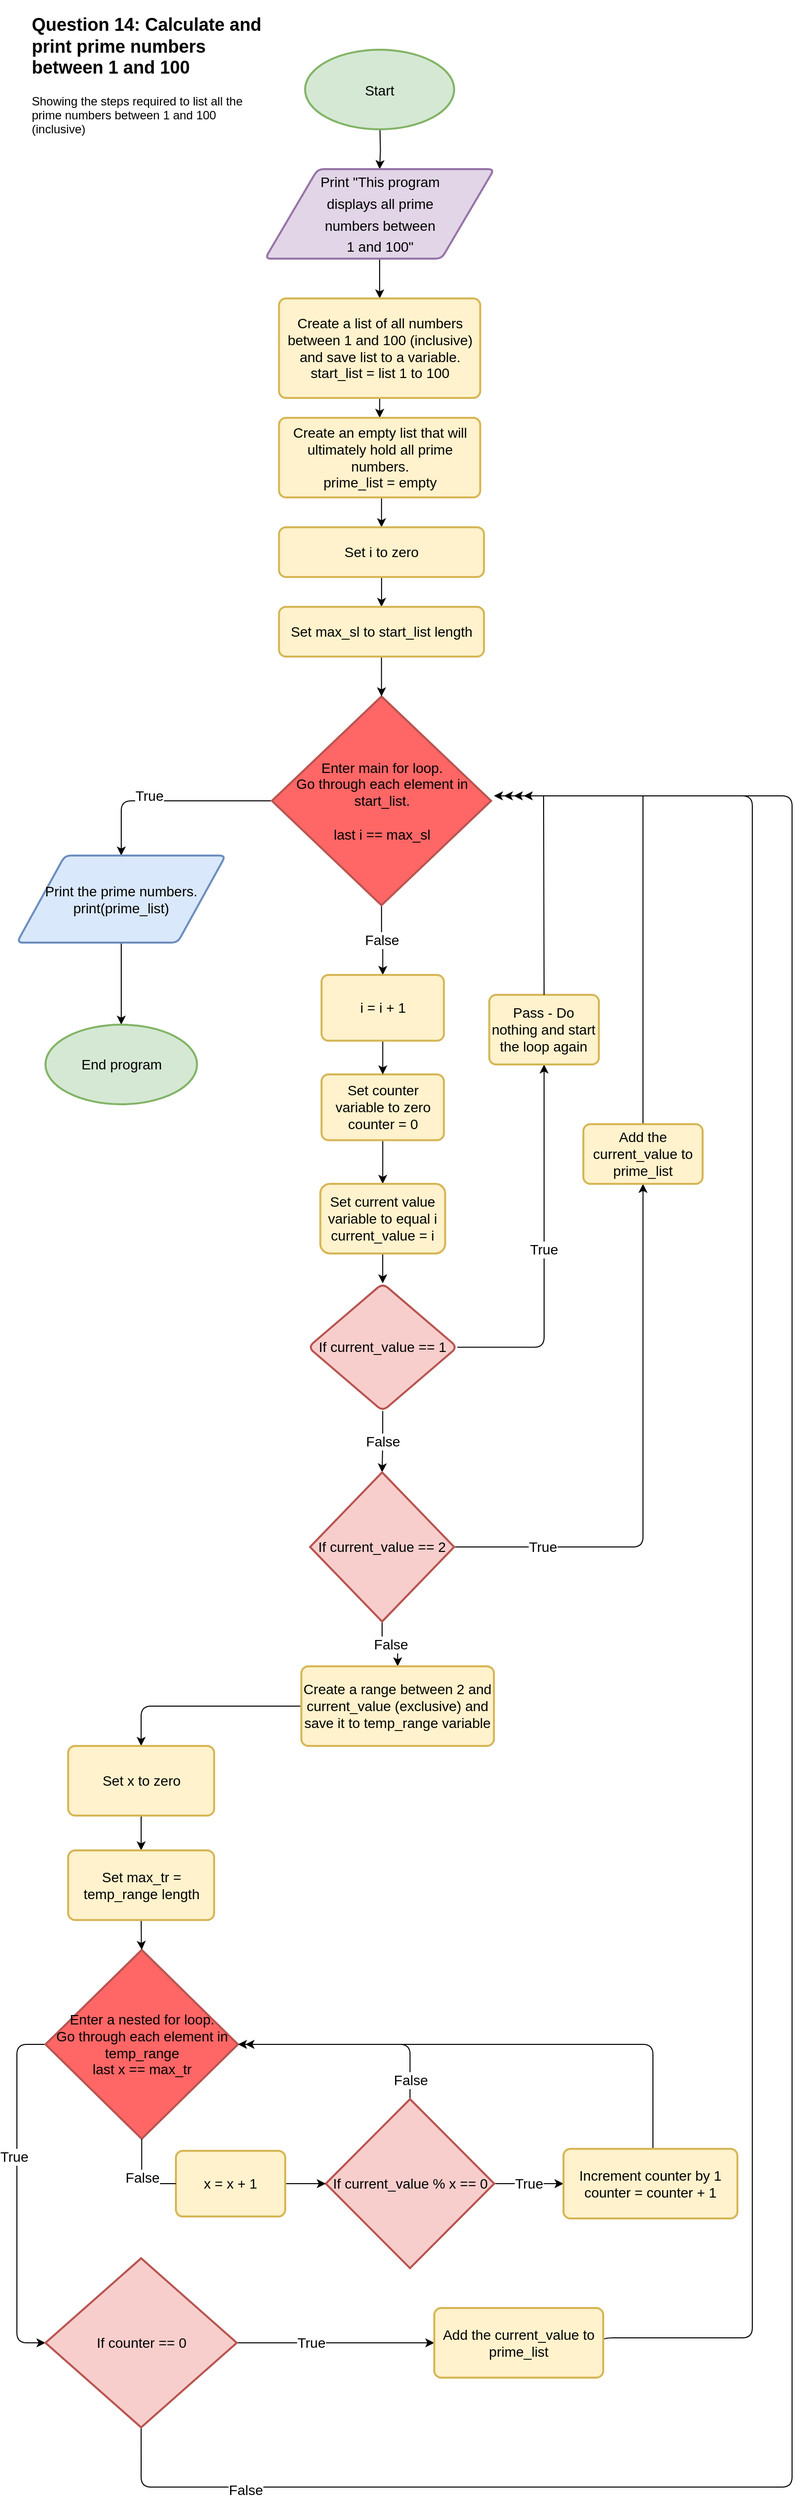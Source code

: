 <mxfile version="20.0.3" type="github">
  <diagram id="cr96HQD-X67FwX9_faqK" name="Page-1">
    <mxGraphModel dx="2249" dy="3061" grid="1" gridSize="10" guides="1" tooltips="1" connect="1" arrows="1" fold="1" page="1" pageScale="1" pageWidth="827" pageHeight="1169" math="0" shadow="0">
      <root>
        <mxCell id="0" />
        <mxCell id="1" parent="0" />
        <mxCell id="oZvMtO7uvH1Gn_wGLXPw-6" value="" style="edgeStyle=orthogonalEdgeStyle;rounded=0;orthogonalLoop=1;jettySize=auto;html=1;fontSize=18;" parent="1" target="oZvMtO7uvH1Gn_wGLXPw-5" edge="1">
          <mxGeometry relative="1" as="geometry">
            <mxPoint x="375.31" y="-1040" as="sourcePoint" />
          </mxGeometry>
        </mxCell>
        <mxCell id="oZvMtO7uvH1Gn_wGLXPw-4" value="&lt;font style=&quot;font-size: 14px;&quot;&gt;Start&lt;/font&gt;" style="strokeWidth=2;html=1;shape=mxgraph.flowchart.start_2;whiteSpace=wrap;fontSize=18;fillColor=#d5e8d4;strokeColor=#82b366;" parent="1" vertex="1">
          <mxGeometry x="300" y="-1120" width="150" height="80" as="geometry" />
        </mxCell>
        <mxCell id="oZvMtO7uvH1Gn_wGLXPw-8" value="" style="edgeStyle=orthogonalEdgeStyle;rounded=0;orthogonalLoop=1;jettySize=auto;html=1;fontSize=14;" parent="1" source="oZvMtO7uvH1Gn_wGLXPw-5" target="oZvMtO7uvH1Gn_wGLXPw-7" edge="1">
          <mxGeometry relative="1" as="geometry" />
        </mxCell>
        <mxCell id="oZvMtO7uvH1Gn_wGLXPw-5" value="&lt;font style=&quot;font-size: 14px;&quot;&gt;Print &quot;This program &lt;br&gt;displays all prime &lt;br&gt;numbers between &lt;br&gt;1 and 100&quot;&lt;/font&gt;" style="shape=parallelogram;html=1;strokeWidth=2;perimeter=parallelogramPerimeter;rounded=1;arcSize=12;size=0.23;fontSize=18;fillColor=#e1d5e7;strokeColor=#9673a6;whiteSpace=wrap;" parent="1" vertex="1">
          <mxGeometry x="259.69" y="-1000" width="230.62" height="90" as="geometry" />
        </mxCell>
        <mxCell id="AsxfZAvoIZYpjWtTQjuQ-2" value="" style="edgeStyle=orthogonalEdgeStyle;rounded=0;orthogonalLoop=1;jettySize=auto;html=1;fontSize=14;" parent="1" source="oZvMtO7uvH1Gn_wGLXPw-7" target="AsxfZAvoIZYpjWtTQjuQ-1" edge="1">
          <mxGeometry relative="1" as="geometry" />
        </mxCell>
        <mxCell id="oZvMtO7uvH1Gn_wGLXPw-7" value="Create a list of all numbers between 1 and 100 (inclusive) and save list to a variable.&lt;br&gt;start_list = list 1 to 100" style="rounded=1;whiteSpace=wrap;html=1;absoluteArcSize=1;arcSize=14;strokeWidth=2;fontSize=14;fillColor=#fff2cc;strokeColor=#d6b656;" parent="1" vertex="1">
          <mxGeometry x="273.75" y="-870" width="202.5" height="100" as="geometry" />
        </mxCell>
        <mxCell id="VCz1gYaKr0MUIYYBnGbR-18" style="edgeStyle=orthogonalEdgeStyle;rounded=0;orthogonalLoop=1;jettySize=auto;html=1;exitX=0.5;exitY=1;exitDx=0;exitDy=0;entryX=0.5;entryY=0;entryDx=0;entryDy=0;" edge="1" parent="1" source="AsxfZAvoIZYpjWtTQjuQ-1" target="VCz1gYaKr0MUIYYBnGbR-11">
          <mxGeometry relative="1" as="geometry">
            <mxPoint x="375" y="-640" as="targetPoint" />
          </mxGeometry>
        </mxCell>
        <mxCell id="AsxfZAvoIZYpjWtTQjuQ-1" value="Create an empty list that will ultimately hold all prime numbers.&lt;br&gt;prime_list = empty" style="rounded=1;whiteSpace=wrap;html=1;absoluteArcSize=1;arcSize=14;strokeWidth=2;fontSize=14;fillColor=#fff2cc;strokeColor=#d6b656;" parent="1" vertex="1">
          <mxGeometry x="273.75" y="-750" width="202.5" height="80" as="geometry" />
        </mxCell>
        <mxCell id="AsxfZAvoIZYpjWtTQjuQ-21" value="True" style="edgeStyle=orthogonalEdgeStyle;rounded=1;orthogonalLoop=1;jettySize=auto;html=1;fontSize=14;jumpStyle=arc;" parent="1" source="AsxfZAvoIZYpjWtTQjuQ-3" target="AsxfZAvoIZYpjWtTQjuQ-19" edge="1">
          <mxGeometry x="0.199" y="-5" relative="1" as="geometry">
            <Array as="points">
              <mxPoint x="115" y="-365" />
            </Array>
            <mxPoint as="offset" />
          </mxGeometry>
        </mxCell>
        <mxCell id="VCz1gYaKr0MUIYYBnGbR-24" value="&lt;font style=&quot;font-size: 14px;&quot;&gt;False&lt;/font&gt;" style="edgeStyle=orthogonalEdgeStyle;rounded=0;orthogonalLoop=1;jettySize=auto;html=1;" edge="1" parent="1" source="AsxfZAvoIZYpjWtTQjuQ-3" target="VCz1gYaKr0MUIYYBnGbR-23">
          <mxGeometry relative="1" as="geometry" />
        </mxCell>
        <mxCell id="AsxfZAvoIZYpjWtTQjuQ-3" value="Enter main for loop. &lt;br&gt;Go through each element in start_list.&lt;br&gt;&lt;br&gt;last i == max_sl" style="strokeWidth=2;html=1;shape=mxgraph.flowchart.decision;whiteSpace=wrap;fontSize=14;fillColor=#FF6666;strokeColor=#b85450;" parent="1" vertex="1">
          <mxGeometry x="266.56" y="-470" width="220.63" height="210" as="geometry" />
        </mxCell>
        <mxCell id="AsxfZAvoIZYpjWtTQjuQ-11" value="" style="edgeStyle=orthogonalEdgeStyle;rounded=0;orthogonalLoop=1;jettySize=auto;html=1;fontSize=14;" parent="1" source="AsxfZAvoIZYpjWtTQjuQ-8" target="AsxfZAvoIZYpjWtTQjuQ-10" edge="1">
          <mxGeometry relative="1" as="geometry" />
        </mxCell>
        <mxCell id="AsxfZAvoIZYpjWtTQjuQ-8" value="Set counter variable to zero&lt;br&gt;counter = 0" style="rounded=1;whiteSpace=wrap;html=1;absoluteArcSize=1;arcSize=14;strokeWidth=2;fontSize=14;fillColor=#fff2cc;strokeColor=#d6b656;" parent="1" vertex="1">
          <mxGeometry x="316.56" y="-90" width="123.12" height="66.1" as="geometry" />
        </mxCell>
        <mxCell id="AsxfZAvoIZYpjWtTQjuQ-13" value="" style="edgeStyle=orthogonalEdgeStyle;rounded=0;orthogonalLoop=1;jettySize=auto;html=1;fontSize=14;" parent="1" source="AsxfZAvoIZYpjWtTQjuQ-10" target="AsxfZAvoIZYpjWtTQjuQ-12" edge="1">
          <mxGeometry relative="1" as="geometry" />
        </mxCell>
        <mxCell id="AsxfZAvoIZYpjWtTQjuQ-10" value="Set current value variable to equal i&lt;br&gt;current_value = i" style="rounded=1;whiteSpace=wrap;html=1;fontSize=14;fillColor=#fff2cc;strokeColor=#d6b656;arcSize=14;strokeWidth=2;" parent="1" vertex="1">
          <mxGeometry x="315.31" y="20" width="125.62" height="70" as="geometry" />
        </mxCell>
        <mxCell id="AsxfZAvoIZYpjWtTQjuQ-24" value="False" style="edgeStyle=orthogonalEdgeStyle;rounded=0;orthogonalLoop=1;jettySize=auto;html=1;fontSize=14;" parent="1" source="AsxfZAvoIZYpjWtTQjuQ-12" target="AsxfZAvoIZYpjWtTQjuQ-22" edge="1">
          <mxGeometry relative="1" as="geometry" />
        </mxCell>
        <mxCell id="AsxfZAvoIZYpjWtTQjuQ-30" value="True" style="edgeStyle=orthogonalEdgeStyle;rounded=1;orthogonalLoop=1;jettySize=auto;html=1;exitX=1;exitY=0.5;exitDx=0;exitDy=0;entryX=0.5;entryY=1;entryDx=0;entryDy=0;fontSize=14;" parent="1" source="AsxfZAvoIZYpjWtTQjuQ-12" target="AsxfZAvoIZYpjWtTQjuQ-16" edge="1">
          <mxGeometry relative="1" as="geometry" />
        </mxCell>
        <mxCell id="AsxfZAvoIZYpjWtTQjuQ-12" value="If current_value == 1" style="rhombus;whiteSpace=wrap;html=1;fontSize=14;fillColor=#f8cecc;strokeColor=#b85450;rounded=1;arcSize=14;strokeWidth=2;" parent="1" vertex="1">
          <mxGeometry x="303.12" y="120" width="150" height="128.44" as="geometry" />
        </mxCell>
        <mxCell id="AsxfZAvoIZYpjWtTQjuQ-16" value="Pass - Do nothing and start the loop again" style="rounded=1;whiteSpace=wrap;html=1;absoluteArcSize=1;arcSize=14;strokeWidth=2;fontSize=14;fillColor=#fff2cc;strokeColor=#d6b656;" parent="1" vertex="1">
          <mxGeometry x="485.31" y="-170" width="110.31" height="70" as="geometry" />
        </mxCell>
        <mxCell id="AsxfZAvoIZYpjWtTQjuQ-18" value="" style="endArrow=classic;html=1;rounded=0;fontSize=14;exitX=0.5;exitY=0;exitDx=0;exitDy=0;" parent="1" source="AsxfZAvoIZYpjWtTQjuQ-16" edge="1">
          <mxGeometry width="50" height="50" relative="1" as="geometry">
            <mxPoint x="560" y="-210" as="sourcePoint" />
            <mxPoint x="510" y="-370" as="targetPoint" />
            <Array as="points">
              <mxPoint x="540" y="-360" />
              <mxPoint x="540" y="-370" />
            </Array>
          </mxGeometry>
        </mxCell>
        <mxCell id="AsxfZAvoIZYpjWtTQjuQ-36" style="edgeStyle=orthogonalEdgeStyle;rounded=0;orthogonalLoop=1;jettySize=auto;html=1;exitX=0.5;exitY=1;exitDx=0;exitDy=0;fontSize=14;entryX=0.5;entryY=0;entryDx=0;entryDy=0;entryPerimeter=0;" parent="1" source="AsxfZAvoIZYpjWtTQjuQ-19" target="AsxfZAvoIZYpjWtTQjuQ-38" edge="1">
          <mxGeometry relative="1" as="geometry">
            <mxPoint x="95" y="-250" as="targetPoint" />
          </mxGeometry>
        </mxCell>
        <mxCell id="AsxfZAvoIZYpjWtTQjuQ-19" value="Print the prime numbers.&lt;br&gt;print(prime_list)" style="shape=parallelogram;html=1;strokeWidth=2;perimeter=parallelogramPerimeter;whiteSpace=wrap;rounded=1;arcSize=12;size=0.23;fontSize=14;fillColor=#dae8fc;strokeColor=#6c8ebf;" parent="1" vertex="1">
          <mxGeometry x="10" y="-310" width="210" height="87.5" as="geometry" />
        </mxCell>
        <mxCell id="AsxfZAvoIZYpjWtTQjuQ-33" style="edgeStyle=orthogonalEdgeStyle;rounded=1;orthogonalLoop=1;jettySize=auto;html=1;entryX=0.5;entryY=1;entryDx=0;entryDy=0;fontSize=14;" parent="1" source="AsxfZAvoIZYpjWtTQjuQ-22" target="AsxfZAvoIZYpjWtTQjuQ-32" edge="1">
          <mxGeometry relative="1" as="geometry" />
        </mxCell>
        <mxCell id="AsxfZAvoIZYpjWtTQjuQ-34" value="True" style="edgeLabel;html=1;align=center;verticalAlign=middle;resizable=0;points=[];fontSize=14;" parent="AsxfZAvoIZYpjWtTQjuQ-33" vertex="1" connectable="0">
          <mxGeometry x="-0.68" relative="1" as="geometry">
            <mxPoint as="offset" />
          </mxGeometry>
        </mxCell>
        <mxCell id="AsxfZAvoIZYpjWtTQjuQ-43" value="False" style="edgeStyle=orthogonalEdgeStyle;rounded=0;orthogonalLoop=1;jettySize=auto;html=1;entryX=0.5;entryY=0;entryDx=0;entryDy=0;fontSize=14;" parent="1" source="AsxfZAvoIZYpjWtTQjuQ-22" target="AsxfZAvoIZYpjWtTQjuQ-41" edge="1">
          <mxGeometry relative="1" as="geometry" />
        </mxCell>
        <mxCell id="AsxfZAvoIZYpjWtTQjuQ-22" value="If current_value == 2" style="strokeWidth=2;html=1;shape=mxgraph.flowchart.decision;whiteSpace=wrap;fontSize=14;fillColor=#f8cecc;strokeColor=#b85450;" parent="1" vertex="1">
          <mxGeometry x="304.99" y="310" width="145.01" height="150" as="geometry" />
        </mxCell>
        <mxCell id="AsxfZAvoIZYpjWtTQjuQ-35" style="edgeStyle=orthogonalEdgeStyle;rounded=0;orthogonalLoop=1;jettySize=auto;html=1;exitX=0.5;exitY=0;exitDx=0;exitDy=0;fontSize=14;" parent="1" source="AsxfZAvoIZYpjWtTQjuQ-32" edge="1">
          <mxGeometry relative="1" as="geometry">
            <mxPoint x="520" y="-370" as="targetPoint" />
            <Array as="points">
              <mxPoint x="640" y="-370" />
            </Array>
          </mxGeometry>
        </mxCell>
        <mxCell id="AsxfZAvoIZYpjWtTQjuQ-32" value="Add the current_value to prime_list" style="rounded=1;whiteSpace=wrap;html=1;absoluteArcSize=1;arcSize=14;strokeWidth=2;fontSize=14;fillColor=#fff2cc;strokeColor=#d6b656;" parent="1" vertex="1">
          <mxGeometry x="580" y="-40" width="120" height="60" as="geometry" />
        </mxCell>
        <mxCell id="AsxfZAvoIZYpjWtTQjuQ-38" value="End program" style="strokeWidth=2;html=1;shape=mxgraph.flowchart.start_2;whiteSpace=wrap;fontSize=14;fillColor=#d5e8d4;strokeColor=#82b366;" parent="1" vertex="1">
          <mxGeometry x="38.75" y="-140" width="152.5" height="80" as="geometry" />
        </mxCell>
        <mxCell id="VCz1gYaKr0MUIYYBnGbR-42" style="edgeStyle=orthogonalEdgeStyle;rounded=1;jumpStyle=arc;orthogonalLoop=1;jettySize=auto;html=1;fontSize=14;entryX=0;entryY=0.5;entryDx=0;entryDy=0;entryPerimeter=0;" edge="1" parent="1" source="AsxfZAvoIZYpjWtTQjuQ-39" target="AsxfZAvoIZYpjWtTQjuQ-52">
          <mxGeometry relative="1" as="geometry">
            <mxPoint x="-140" y="1210" as="targetPoint" />
            <Array as="points">
              <mxPoint x="10" y="885" />
              <mxPoint x="10" y="1185" />
            </Array>
          </mxGeometry>
        </mxCell>
        <mxCell id="VCz1gYaKr0MUIYYBnGbR-43" value="True" style="edgeLabel;html=1;align=center;verticalAlign=middle;resizable=0;points=[];fontSize=14;" vertex="1" connectable="0" parent="VCz1gYaKr0MUIYYBnGbR-42">
          <mxGeometry x="-0.212" y="-3" relative="1" as="geometry">
            <mxPoint as="offset" />
          </mxGeometry>
        </mxCell>
        <mxCell id="AsxfZAvoIZYpjWtTQjuQ-39" value="Enter a nested for loop.&lt;br&gt;Go through each element in temp_range&lt;br&gt;last x == max_tr" style="strokeWidth=2;html=1;shape=mxgraph.flowchart.decision;whiteSpace=wrap;fontSize=14;fillColor=#FF6666;strokeColor=#b85450;" parent="1" vertex="1">
          <mxGeometry x="38.75" y="790" width="193.74" height="190" as="geometry" />
        </mxCell>
        <mxCell id="AsxfZAvoIZYpjWtTQjuQ-44" style="edgeStyle=orthogonalEdgeStyle;rounded=1;orthogonalLoop=1;jettySize=auto;html=1;fontSize=14;entryX=0.5;entryY=0;entryDx=0;entryDy=0;" parent="1" source="AsxfZAvoIZYpjWtTQjuQ-41" target="VCz1gYaKr0MUIYYBnGbR-28" edge="1">
          <mxGeometry relative="1" as="geometry">
            <mxPoint x="120" y="590" as="targetPoint" />
          </mxGeometry>
        </mxCell>
        <mxCell id="AsxfZAvoIZYpjWtTQjuQ-41" value="Create a range between 2 and current_value (exclusive) and save it to temp_range variable&lt;br&gt;" style="rounded=1;whiteSpace=wrap;html=1;absoluteArcSize=1;arcSize=14;strokeWidth=2;fontSize=14;fillColor=#fff2cc;strokeColor=#d6b656;" parent="1" vertex="1">
          <mxGeometry x="296.24" y="505" width="193.76" height="80" as="geometry" />
        </mxCell>
        <mxCell id="VCz1gYaKr0MUIYYBnGbR-35" value="False" style="edgeStyle=orthogonalEdgeStyle;rounded=1;jumpStyle=arc;orthogonalLoop=1;jettySize=auto;html=1;exitX=0.5;exitY=0;exitDx=0;exitDy=0;exitPerimeter=0;fontSize=14;entryX=1;entryY=0.5;entryDx=0;entryDy=0;entryPerimeter=0;" edge="1" parent="1" source="AsxfZAvoIZYpjWtTQjuQ-45" target="AsxfZAvoIZYpjWtTQjuQ-39">
          <mxGeometry x="-0.831" relative="1" as="geometry">
            <mxPoint x="240" y="890" as="targetPoint" />
            <mxPoint as="offset" />
          </mxGeometry>
        </mxCell>
        <mxCell id="VCz1gYaKr0MUIYYBnGbR-37" value="True" style="edgeStyle=orthogonalEdgeStyle;rounded=1;jumpStyle=arc;orthogonalLoop=1;jettySize=auto;html=1;fontSize=14;" edge="1" parent="1" source="AsxfZAvoIZYpjWtTQjuQ-45" target="AsxfZAvoIZYpjWtTQjuQ-50">
          <mxGeometry relative="1" as="geometry" />
        </mxCell>
        <mxCell id="AsxfZAvoIZYpjWtTQjuQ-45" value="If current_value % x == 0" style="strokeWidth=2;html=1;shape=mxgraph.flowchart.decision;whiteSpace=wrap;fontSize=14;fillColor=#f8cecc;strokeColor=#b85450;" parent="1" vertex="1">
          <mxGeometry x="320.79" y="940" width="169.52" height="170" as="geometry" />
        </mxCell>
        <mxCell id="VCz1gYaKr0MUIYYBnGbR-38" style="edgeStyle=orthogonalEdgeStyle;rounded=1;jumpStyle=arc;orthogonalLoop=1;jettySize=auto;html=1;fontSize=14;" edge="1" parent="1" source="AsxfZAvoIZYpjWtTQjuQ-50">
          <mxGeometry relative="1" as="geometry">
            <mxPoint x="240" y="885" as="targetPoint" />
            <Array as="points">
              <mxPoint x="650" y="885" />
            </Array>
          </mxGeometry>
        </mxCell>
        <mxCell id="AsxfZAvoIZYpjWtTQjuQ-50" value="Increment counter by 1&lt;br&gt;counter = counter + 1" style="rounded=1;whiteSpace=wrap;html=1;absoluteArcSize=1;arcSize=14;strokeWidth=2;fontSize=14;fillColor=#fff2cc;strokeColor=#d6b656;" parent="1" vertex="1">
          <mxGeometry x="560" y="990" width="175" height="70" as="geometry" />
        </mxCell>
        <mxCell id="AsxfZAvoIZYpjWtTQjuQ-63" style="edgeStyle=orthogonalEdgeStyle;rounded=1;jumpStyle=arc;orthogonalLoop=1;jettySize=auto;html=1;exitX=1;exitY=0.5;exitDx=0;exitDy=0;exitPerimeter=0;fontSize=14;" parent="1" source="AsxfZAvoIZYpjWtTQjuQ-52" target="AsxfZAvoIZYpjWtTQjuQ-62" edge="1">
          <mxGeometry relative="1" as="geometry" />
        </mxCell>
        <mxCell id="AsxfZAvoIZYpjWtTQjuQ-64" value="True" style="edgeLabel;html=1;align=center;verticalAlign=middle;resizable=0;points=[];fontSize=14;" parent="AsxfZAvoIZYpjWtTQjuQ-63" vertex="1" connectable="0">
          <mxGeometry x="-0.3" y="-5" relative="1" as="geometry">
            <mxPoint x="5" y="-5" as="offset" />
          </mxGeometry>
        </mxCell>
        <mxCell id="AsxfZAvoIZYpjWtTQjuQ-66" style="edgeStyle=orthogonalEdgeStyle;rounded=1;jumpStyle=arc;orthogonalLoop=1;jettySize=auto;html=1;exitX=0.5;exitY=1;exitDx=0;exitDy=0;exitPerimeter=0;fontSize=14;" parent="1" source="AsxfZAvoIZYpjWtTQjuQ-52" edge="1">
          <mxGeometry relative="1" as="geometry">
            <mxPoint x="490" y="-370" as="targetPoint" />
            <Array as="points">
              <mxPoint x="135" y="1330" />
              <mxPoint x="790" y="1330" />
              <mxPoint x="790" y="-370" />
            </Array>
          </mxGeometry>
        </mxCell>
        <mxCell id="AsxfZAvoIZYpjWtTQjuQ-67" value="False" style="edgeLabel;html=1;align=center;verticalAlign=middle;resizable=0;points=[];fontSize=14;" parent="AsxfZAvoIZYpjWtTQjuQ-66" vertex="1" connectable="0">
          <mxGeometry x="-0.879" y="-3" relative="1" as="geometry">
            <mxPoint as="offset" />
          </mxGeometry>
        </mxCell>
        <mxCell id="AsxfZAvoIZYpjWtTQjuQ-52" value="If counter == 0" style="strokeWidth=2;html=1;shape=mxgraph.flowchart.decision;whiteSpace=wrap;fontSize=14;fillColor=#f8cecc;strokeColor=#b85450;" parent="1" vertex="1">
          <mxGeometry x="38.75" y="1100" width="192.52" height="170" as="geometry" />
        </mxCell>
        <mxCell id="AsxfZAvoIZYpjWtTQjuQ-65" style="edgeStyle=orthogonalEdgeStyle;rounded=1;jumpStyle=arc;orthogonalLoop=1;jettySize=auto;html=1;exitX=1;exitY=0.5;exitDx=0;exitDy=0;fontSize=14;" parent="1" source="AsxfZAvoIZYpjWtTQjuQ-62" edge="1">
          <mxGeometry relative="1" as="geometry">
            <mxPoint x="500" y="-370" as="targetPoint" />
            <Array as="points">
              <mxPoint x="600" y="1180" />
              <mxPoint x="750" y="1180" />
              <mxPoint x="750" y="-370" />
            </Array>
          </mxGeometry>
        </mxCell>
        <mxCell id="AsxfZAvoIZYpjWtTQjuQ-62" value="Add the current_value to prime_list" style="rounded=1;whiteSpace=wrap;html=1;absoluteArcSize=1;arcSize=14;strokeWidth=2;fontSize=14;fillColor=#fff2cc;strokeColor=#d6b656;" parent="1" vertex="1">
          <mxGeometry x="430" y="1150" width="170" height="70" as="geometry" />
        </mxCell>
        <mxCell id="VCz1gYaKr0MUIYYBnGbR-2" value="&lt;h2 style=&quot;&quot;&gt;Question 14: Calculate&amp;nbsp;and print prime numbers between 1 and 100&lt;/h2&gt;&lt;p&gt;&lt;span style=&quot;font-size: 12px; font-weight: 400;&quot;&gt;Showing the steps required to list all&amp;nbsp;&lt;/span&gt;&lt;span style=&quot;font-size: 12px; font-weight: 400;&quot;&gt;the prime numbers between&amp;nbsp;&lt;/span&gt;&lt;span style=&quot;font-size: 12px; font-weight: 400;&quot;&gt;1 and 100 (inclusive)&lt;/span&gt;&lt;/p&gt;" style="text;html=1;strokeColor=none;fillColor=none;spacing=5;spacingTop=-20;whiteSpace=wrap;overflow=hidden;rounded=0;" vertex="1" parent="1">
          <mxGeometry x="20" y="-1160" width="250" height="140" as="geometry" />
        </mxCell>
        <mxCell id="VCz1gYaKr0MUIYYBnGbR-20" value="" style="edgeStyle=orthogonalEdgeStyle;rounded=0;orthogonalLoop=1;jettySize=auto;html=1;" edge="1" parent="1" source="VCz1gYaKr0MUIYYBnGbR-11" target="VCz1gYaKr0MUIYYBnGbR-12">
          <mxGeometry relative="1" as="geometry" />
        </mxCell>
        <mxCell id="VCz1gYaKr0MUIYYBnGbR-11" value="Set i to zero" style="rounded=1;whiteSpace=wrap;html=1;absoluteArcSize=1;arcSize=14;strokeWidth=2;fontSize=14;fillColor=#fff2cc;strokeColor=#d6b656;" vertex="1" parent="1">
          <mxGeometry x="273.75" y="-640" width="206.25" height="50" as="geometry" />
        </mxCell>
        <mxCell id="VCz1gYaKr0MUIYYBnGbR-21" value="" style="edgeStyle=orthogonalEdgeStyle;rounded=0;orthogonalLoop=1;jettySize=auto;html=1;" edge="1" parent="1" source="VCz1gYaKr0MUIYYBnGbR-12" target="AsxfZAvoIZYpjWtTQjuQ-3">
          <mxGeometry relative="1" as="geometry" />
        </mxCell>
        <mxCell id="VCz1gYaKr0MUIYYBnGbR-12" value="Set max_sl to start_list length" style="rounded=1;whiteSpace=wrap;html=1;absoluteArcSize=1;arcSize=14;strokeWidth=2;fontSize=14;fillColor=#fff2cc;strokeColor=#d6b656;" vertex="1" parent="1">
          <mxGeometry x="273.73" y="-560" width="206.27" height="50" as="geometry" />
        </mxCell>
        <mxCell id="VCz1gYaKr0MUIYYBnGbR-26" value="" style="edgeStyle=orthogonalEdgeStyle;rounded=0;orthogonalLoop=1;jettySize=auto;html=1;" edge="1" parent="1" source="VCz1gYaKr0MUIYYBnGbR-23" target="AsxfZAvoIZYpjWtTQjuQ-8">
          <mxGeometry relative="1" as="geometry" />
        </mxCell>
        <mxCell id="VCz1gYaKr0MUIYYBnGbR-23" value="i = i + 1" style="rounded=1;whiteSpace=wrap;html=1;absoluteArcSize=1;arcSize=14;strokeWidth=2;fontSize=14;fillColor=#fff2cc;strokeColor=#d6b656;" vertex="1" parent="1">
          <mxGeometry x="316.56" y="-190" width="123.12" height="66.1" as="geometry" />
        </mxCell>
        <mxCell id="VCz1gYaKr0MUIYYBnGbR-30" style="edgeStyle=orthogonalEdgeStyle;rounded=1;jumpStyle=arc;orthogonalLoop=1;jettySize=auto;html=1;entryX=0.5;entryY=0;entryDx=0;entryDy=0;fontSize=14;" edge="1" parent="1" source="VCz1gYaKr0MUIYYBnGbR-28" target="VCz1gYaKr0MUIYYBnGbR-29">
          <mxGeometry relative="1" as="geometry" />
        </mxCell>
        <mxCell id="VCz1gYaKr0MUIYYBnGbR-28" value="Set x to zero" style="rounded=1;whiteSpace=wrap;html=1;absoluteArcSize=1;arcSize=14;strokeWidth=2;labelBorderColor=none;fontSize=14;fillColor=#fff2cc;strokeColor=#d6b656;" vertex="1" parent="1">
          <mxGeometry x="61.58" y="585" width="146.87" height="70" as="geometry" />
        </mxCell>
        <mxCell id="VCz1gYaKr0MUIYYBnGbR-31" value="" style="edgeStyle=orthogonalEdgeStyle;rounded=1;jumpStyle=arc;orthogonalLoop=1;jettySize=auto;html=1;fontSize=14;" edge="1" parent="1" source="VCz1gYaKr0MUIYYBnGbR-29" target="AsxfZAvoIZYpjWtTQjuQ-39">
          <mxGeometry relative="1" as="geometry" />
        </mxCell>
        <mxCell id="VCz1gYaKr0MUIYYBnGbR-29" value="Set max_tr = temp_range length" style="rounded=1;whiteSpace=wrap;html=1;absoluteArcSize=1;arcSize=14;strokeWidth=2;labelBorderColor=none;fontSize=14;fillColor=#fff2cc;strokeColor=#d6b656;" vertex="1" parent="1">
          <mxGeometry x="61.58" y="690" width="146.87" height="70" as="geometry" />
        </mxCell>
        <mxCell id="VCz1gYaKr0MUIYYBnGbR-41" value="" style="edgeStyle=orthogonalEdgeStyle;rounded=1;jumpStyle=arc;orthogonalLoop=1;jettySize=auto;html=1;fontSize=14;" edge="1" parent="1" source="VCz1gYaKr0MUIYYBnGbR-39" target="AsxfZAvoIZYpjWtTQjuQ-45">
          <mxGeometry relative="1" as="geometry" />
        </mxCell>
        <mxCell id="VCz1gYaKr0MUIYYBnGbR-39" value="x = x + 1" style="rounded=1;whiteSpace=wrap;html=1;absoluteArcSize=1;arcSize=14;strokeWidth=2;fontSize=14;fillColor=#fff2cc;strokeColor=#d6b656;" vertex="1" parent="1">
          <mxGeometry x="170" y="991.95" width="110" height="66.1" as="geometry" />
        </mxCell>
        <mxCell id="VCz1gYaKr0MUIYYBnGbR-40" value="False" style="edgeStyle=orthogonalEdgeStyle;rounded=1;jumpStyle=arc;orthogonalLoop=1;jettySize=auto;html=1;exitX=0.5;exitY=1;exitDx=0;exitDy=0;exitPerimeter=0;fontSize=14;entryX=0;entryY=0.5;entryDx=0;entryDy=0;entryPerimeter=0;endArrow=none;" edge="1" parent="1" source="AsxfZAvoIZYpjWtTQjuQ-39" target="VCz1gYaKr0MUIYYBnGbR-39">
          <mxGeometry relative="1" as="geometry">
            <mxPoint x="296.24" y="1015" as="targetPoint" />
            <mxPoint x="117.81" y="980" as="sourcePoint" />
          </mxGeometry>
        </mxCell>
      </root>
    </mxGraphModel>
  </diagram>
</mxfile>
